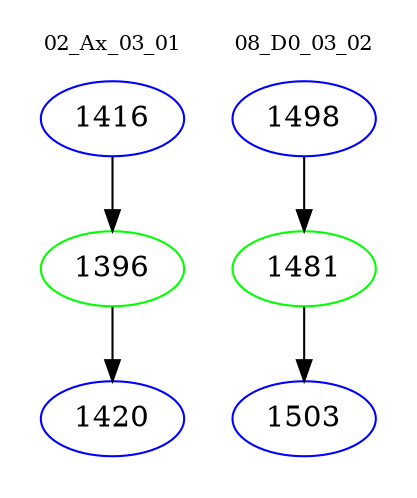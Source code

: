 digraph{
subgraph cluster_0 {
color = white
label = "02_Ax_03_01";
fontsize=10;
T0_1416 [label="1416", color="blue"]
T0_1416 -> T0_1396 [color="black"]
T0_1396 [label="1396", color="green"]
T0_1396 -> T0_1420 [color="black"]
T0_1420 [label="1420", color="blue"]
}
subgraph cluster_1 {
color = white
label = "08_D0_03_02";
fontsize=10;
T1_1498 [label="1498", color="blue"]
T1_1498 -> T1_1481 [color="black"]
T1_1481 [label="1481", color="green"]
T1_1481 -> T1_1503 [color="black"]
T1_1503 [label="1503", color="blue"]
}
}
